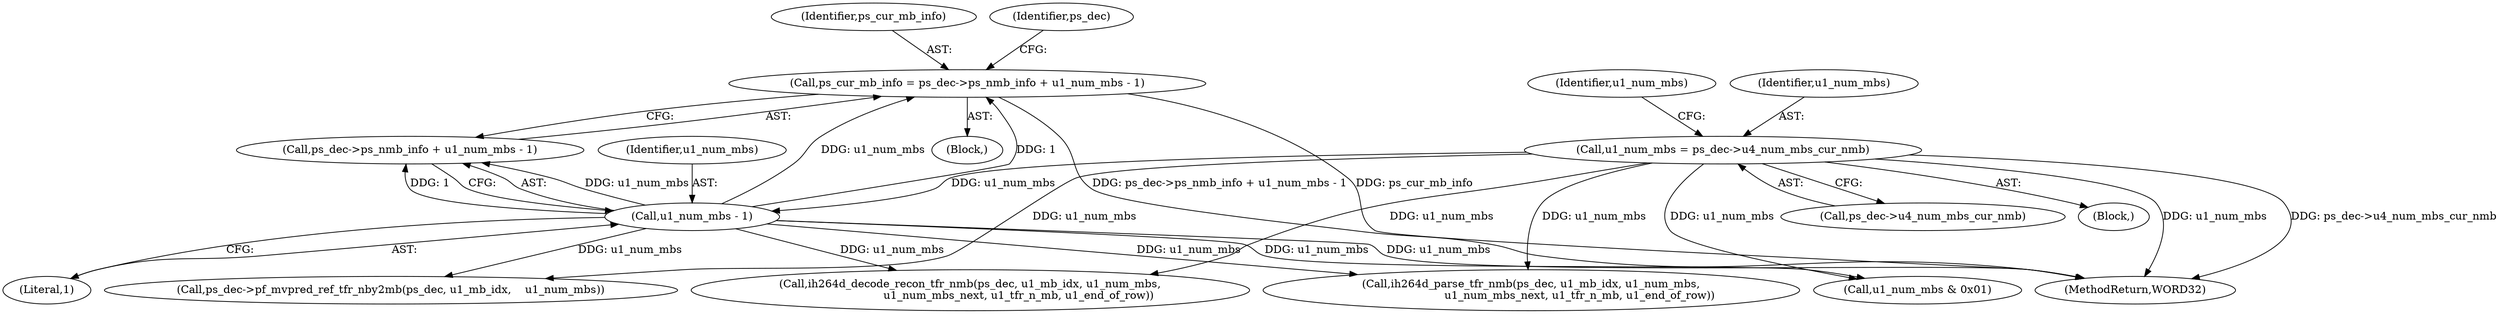 digraph "0_Android_a78887bcffbc2995cf9ed72e0697acf560875e9e_1@integer" {
"1000528" [label="(Call,ps_cur_mb_info = ps_dec->ps_nmb_info + u1_num_mbs - 1)"];
"1000534" [label="(Call,u1_num_mbs - 1)"];
"1000520" [label="(Call,u1_num_mbs = ps_dec->u4_num_mbs_cur_nmb)"];
"1000536" [label="(Literal,1)"];
"1000664" [label="(Call,ih264d_parse_tfr_nmb(ps_dec, u1_mb_idx, u1_num_mbs,\n                            u1_num_mbs_next, u1_tfr_n_mb, u1_end_of_row))"];
"1000520" [label="(Call,u1_num_mbs = ps_dec->u4_num_mbs_cur_nmb)"];
"1000522" [label="(Call,ps_dec->u4_num_mbs_cur_nmb)"];
"1000519" [label="(Block,)"];
"1000529" [label="(Identifier,ps_cur_mb_info)"];
"1000678" [label="(Call,ih264d_decode_recon_tfr_nmb(ps_dec, u1_mb_idx, u1_num_mbs,\n                            u1_num_mbs_next, u1_tfr_n_mb, u1_end_of_row))"];
"1000526" [label="(Identifier,u1_num_mbs)"];
"1000530" [label="(Call,ps_dec->ps_nmb_info + u1_num_mbs - 1)"];
"1000617" [label="(Call,ps_dec->pf_mvpred_ref_tfr_nby2mb(ps_dec, u1_mb_idx,    u1_num_mbs))"];
"1000566" [label="(Identifier,ps_dec)"];
"1000645" [label="(Call,u1_num_mbs & 0x01)"];
"1000521" [label="(Identifier,u1_num_mbs)"];
"1000534" [label="(Call,u1_num_mbs - 1)"];
"1000527" [label="(Block,)"];
"1000528" [label="(Call,ps_cur_mb_info = ps_dec->ps_nmb_info + u1_num_mbs - 1)"];
"1001356" [label="(MethodReturn,WORD32)"];
"1000535" [label="(Identifier,u1_num_mbs)"];
"1000528" -> "1000527"  [label="AST: "];
"1000528" -> "1000530"  [label="CFG: "];
"1000529" -> "1000528"  [label="AST: "];
"1000530" -> "1000528"  [label="AST: "];
"1000566" -> "1000528"  [label="CFG: "];
"1000528" -> "1001356"  [label="DDG: ps_dec->ps_nmb_info + u1_num_mbs - 1"];
"1000528" -> "1001356"  [label="DDG: ps_cur_mb_info"];
"1000534" -> "1000528"  [label="DDG: u1_num_mbs"];
"1000534" -> "1000528"  [label="DDG: 1"];
"1000534" -> "1000530"  [label="AST: "];
"1000534" -> "1000536"  [label="CFG: "];
"1000535" -> "1000534"  [label="AST: "];
"1000536" -> "1000534"  [label="AST: "];
"1000530" -> "1000534"  [label="CFG: "];
"1000534" -> "1001356"  [label="DDG: u1_num_mbs"];
"1000534" -> "1000530"  [label="DDG: u1_num_mbs"];
"1000534" -> "1000530"  [label="DDG: 1"];
"1000520" -> "1000534"  [label="DDG: u1_num_mbs"];
"1000534" -> "1000617"  [label="DDG: u1_num_mbs"];
"1000534" -> "1000645"  [label="DDG: u1_num_mbs"];
"1000534" -> "1000664"  [label="DDG: u1_num_mbs"];
"1000534" -> "1000678"  [label="DDG: u1_num_mbs"];
"1000520" -> "1000519"  [label="AST: "];
"1000520" -> "1000522"  [label="CFG: "];
"1000521" -> "1000520"  [label="AST: "];
"1000522" -> "1000520"  [label="AST: "];
"1000526" -> "1000520"  [label="CFG: "];
"1000520" -> "1001356"  [label="DDG: ps_dec->u4_num_mbs_cur_nmb"];
"1000520" -> "1001356"  [label="DDG: u1_num_mbs"];
"1000520" -> "1000617"  [label="DDG: u1_num_mbs"];
"1000520" -> "1000645"  [label="DDG: u1_num_mbs"];
"1000520" -> "1000664"  [label="DDG: u1_num_mbs"];
"1000520" -> "1000678"  [label="DDG: u1_num_mbs"];
}
